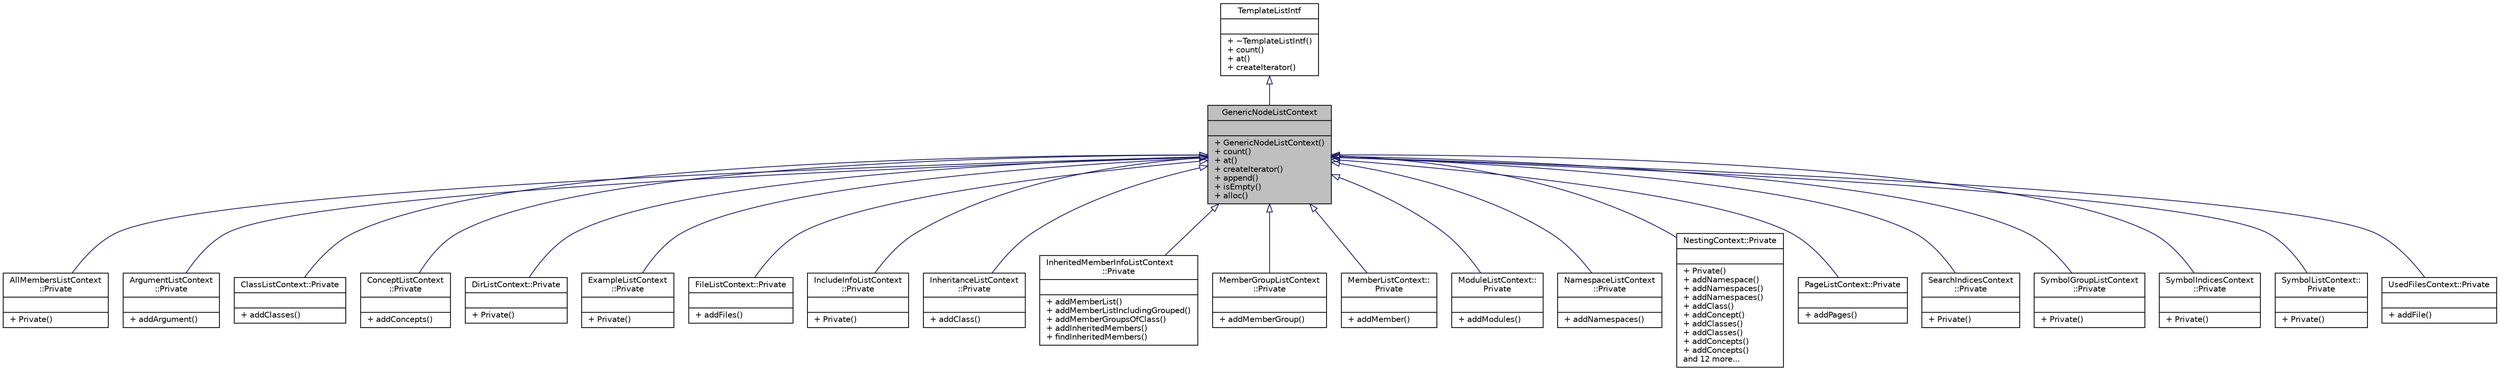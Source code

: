 digraph "GenericNodeListContext"
{
 // LATEX_PDF_SIZE
  edge [fontname="Helvetica",fontsize="10",labelfontname="Helvetica",labelfontsize="10"];
  node [fontname="Helvetica",fontsize="10",shape=record];
  Node1 [label="{GenericNodeListContext\n||+ GenericNodeListContext()\l+ count()\l+ at()\l+ createIterator()\l+ append()\l+ isEmpty()\l+ alloc()\l}",height=0.2,width=0.4,color="black", fillcolor="grey75", style="filled", fontcolor="black",tooltip="standard template list implementation"];
  Node2 -> Node1 [dir="back",color="midnightblue",fontsize="10",style="solid",arrowtail="onormal",fontname="Helvetica"];
  Node2 [label="{TemplateListIntf\n||+ ~TemplateListIntf()\l+ count()\l+ at()\l+ createIterator()\l}",height=0.2,width=0.4,color="black", fillcolor="white", style="filled",URL="$classTemplateListIntf.html",tooltip="Abstract read-only interface for a context value of type list."];
  Node1 -> Node3 [dir="back",color="midnightblue",fontsize="10",style="solid",arrowtail="onormal",fontname="Helvetica"];
  Node3 [label="{AllMembersListContext\l::Private\n||+ Private()\l}",height=0.2,width=0.4,color="black", fillcolor="white", style="filled",URL="$classAllMembersListContext_1_1Private.html",tooltip=" "];
  Node1 -> Node4 [dir="back",color="midnightblue",fontsize="10",style="solid",arrowtail="onormal",fontname="Helvetica"];
  Node4 [label="{ArgumentListContext\l::Private\n||+ addArgument()\l}",height=0.2,width=0.4,color="black", fillcolor="white", style="filled",URL="$classArgumentListContext_1_1Private.html",tooltip=" "];
  Node1 -> Node5 [dir="back",color="midnightblue",fontsize="10",style="solid",arrowtail="onormal",fontname="Helvetica"];
  Node5 [label="{ClassListContext::Private\n||+ addClasses()\l}",height=0.2,width=0.4,color="black", fillcolor="white", style="filled",URL="$classClassListContext_1_1Private.html",tooltip=" "];
  Node1 -> Node6 [dir="back",color="midnightblue",fontsize="10",style="solid",arrowtail="onormal",fontname="Helvetica"];
  Node6 [label="{ConceptListContext\l::Private\n||+ addConcepts()\l}",height=0.2,width=0.4,color="black", fillcolor="white", style="filled",URL="$classConceptListContext_1_1Private.html",tooltip=" "];
  Node1 -> Node7 [dir="back",color="midnightblue",fontsize="10",style="solid",arrowtail="onormal",fontname="Helvetica"];
  Node7 [label="{DirListContext::Private\n||+ Private()\l}",height=0.2,width=0.4,color="black", fillcolor="white", style="filled",URL="$classDirListContext_1_1Private.html",tooltip=" "];
  Node1 -> Node8 [dir="back",color="midnightblue",fontsize="10",style="solid",arrowtail="onormal",fontname="Helvetica"];
  Node8 [label="{ExampleListContext\l::Private\n||+ Private()\l}",height=0.2,width=0.4,color="black", fillcolor="white", style="filled",URL="$classExampleListContext_1_1Private.html",tooltip=" "];
  Node1 -> Node9 [dir="back",color="midnightblue",fontsize="10",style="solid",arrowtail="onormal",fontname="Helvetica"];
  Node9 [label="{FileListContext::Private\n||+ addFiles()\l}",height=0.2,width=0.4,color="black", fillcolor="white", style="filled",URL="$classFileListContext_1_1Private.html",tooltip=" "];
  Node1 -> Node10 [dir="back",color="midnightblue",fontsize="10",style="solid",arrowtail="onormal",fontname="Helvetica"];
  Node10 [label="{IncludeInfoListContext\l::Private\n||+ Private()\l}",height=0.2,width=0.4,color="black", fillcolor="white", style="filled",URL="$classIncludeInfoListContext_1_1Private.html",tooltip=" "];
  Node1 -> Node11 [dir="back",color="midnightblue",fontsize="10",style="solid",arrowtail="onormal",fontname="Helvetica"];
  Node11 [label="{InheritanceListContext\l::Private\n||+ addClass()\l}",height=0.2,width=0.4,color="black", fillcolor="white", style="filled",URL="$classInheritanceListContext_1_1Private.html",tooltip=" "];
  Node1 -> Node12 [dir="back",color="midnightblue",fontsize="10",style="solid",arrowtail="onormal",fontname="Helvetica"];
  Node12 [label="{InheritedMemberInfoListContext\l::Private\n||+ addMemberList()\l+ addMemberListIncludingGrouped()\l+ addMemberGroupsOfClass()\l+ addInheritedMembers()\l+ findInheritedMembers()\l}",height=0.2,width=0.4,color="black", fillcolor="white", style="filled",URL="$classInheritedMemberInfoListContext_1_1Private.html",tooltip=" "];
  Node1 -> Node13 [dir="back",color="midnightblue",fontsize="10",style="solid",arrowtail="onormal",fontname="Helvetica"];
  Node13 [label="{MemberGroupListContext\l::Private\n||+ addMemberGroup()\l}",height=0.2,width=0.4,color="black", fillcolor="white", style="filled",URL="$classMemberGroupListContext_1_1Private.html",tooltip=" "];
  Node1 -> Node14 [dir="back",color="midnightblue",fontsize="10",style="solid",arrowtail="onormal",fontname="Helvetica"];
  Node14 [label="{MemberListContext::\lPrivate\n||+ addMember()\l}",height=0.2,width=0.4,color="black", fillcolor="white", style="filled",URL="$classMemberListContext_1_1Private.html",tooltip=" "];
  Node1 -> Node15 [dir="back",color="midnightblue",fontsize="10",style="solid",arrowtail="onormal",fontname="Helvetica"];
  Node15 [label="{ModuleListContext::\lPrivate\n||+ addModules()\l}",height=0.2,width=0.4,color="black", fillcolor="white", style="filled",URL="$classModuleListContext_1_1Private.html",tooltip=" "];
  Node1 -> Node16 [dir="back",color="midnightblue",fontsize="10",style="solid",arrowtail="onormal",fontname="Helvetica"];
  Node16 [label="{NamespaceListContext\l::Private\n||+ addNamespaces()\l}",height=0.2,width=0.4,color="black", fillcolor="white", style="filled",URL="$classNamespaceListContext_1_1Private.html",tooltip=" "];
  Node1 -> Node17 [dir="back",color="midnightblue",fontsize="10",style="solid",arrowtail="onormal",fontname="Helvetica"];
  Node17 [label="{NestingContext::Private\n||+ Private()\l+ addNamespace()\l+ addNamespaces()\l+ addNamespaces()\l+ addClass()\l+ addConcept()\l+ addClasses()\l+ addClasses()\l+ addConcepts()\l+ addConcepts()\land 12 more...\l}",height=0.2,width=0.4,color="black", fillcolor="white", style="filled",URL="$classNestingContext_1_1Private.html",tooltip=" "];
  Node1 -> Node18 [dir="back",color="midnightblue",fontsize="10",style="solid",arrowtail="onormal",fontname="Helvetica"];
  Node18 [label="{PageListContext::Private\n||+ addPages()\l}",height=0.2,width=0.4,color="black", fillcolor="white", style="filled",URL="$classPageListContext_1_1Private.html",tooltip=" "];
  Node1 -> Node19 [dir="back",color="midnightblue",fontsize="10",style="solid",arrowtail="onormal",fontname="Helvetica"];
  Node19 [label="{SearchIndicesContext\l::Private\n||+ Private()\l}",height=0.2,width=0.4,color="black", fillcolor="white", style="filled",URL="$classSearchIndicesContext_1_1Private.html",tooltip=" "];
  Node1 -> Node20 [dir="back",color="midnightblue",fontsize="10",style="solid",arrowtail="onormal",fontname="Helvetica"];
  Node20 [label="{SymbolGroupListContext\l::Private\n||+ Private()\l}",height=0.2,width=0.4,color="black", fillcolor="white", style="filled",URL="$classSymbolGroupListContext_1_1Private.html",tooltip=" "];
  Node1 -> Node21 [dir="back",color="midnightblue",fontsize="10",style="solid",arrowtail="onormal",fontname="Helvetica"];
  Node21 [label="{SymbolIndicesContext\l::Private\n||+ Private()\l}",height=0.2,width=0.4,color="black", fillcolor="white", style="filled",URL="$classSymbolIndicesContext_1_1Private.html",tooltip=" "];
  Node1 -> Node22 [dir="back",color="midnightblue",fontsize="10",style="solid",arrowtail="onormal",fontname="Helvetica"];
  Node22 [label="{SymbolListContext::\lPrivate\n||+ Private()\l}",height=0.2,width=0.4,color="black", fillcolor="white", style="filled",URL="$classSymbolListContext_1_1Private.html",tooltip=" "];
  Node1 -> Node23 [dir="back",color="midnightblue",fontsize="10",style="solid",arrowtail="onormal",fontname="Helvetica"];
  Node23 [label="{UsedFilesContext::Private\n||+ addFile()\l}",height=0.2,width=0.4,color="black", fillcolor="white", style="filled",URL="$classUsedFilesContext_1_1Private.html",tooltip=" "];
}

